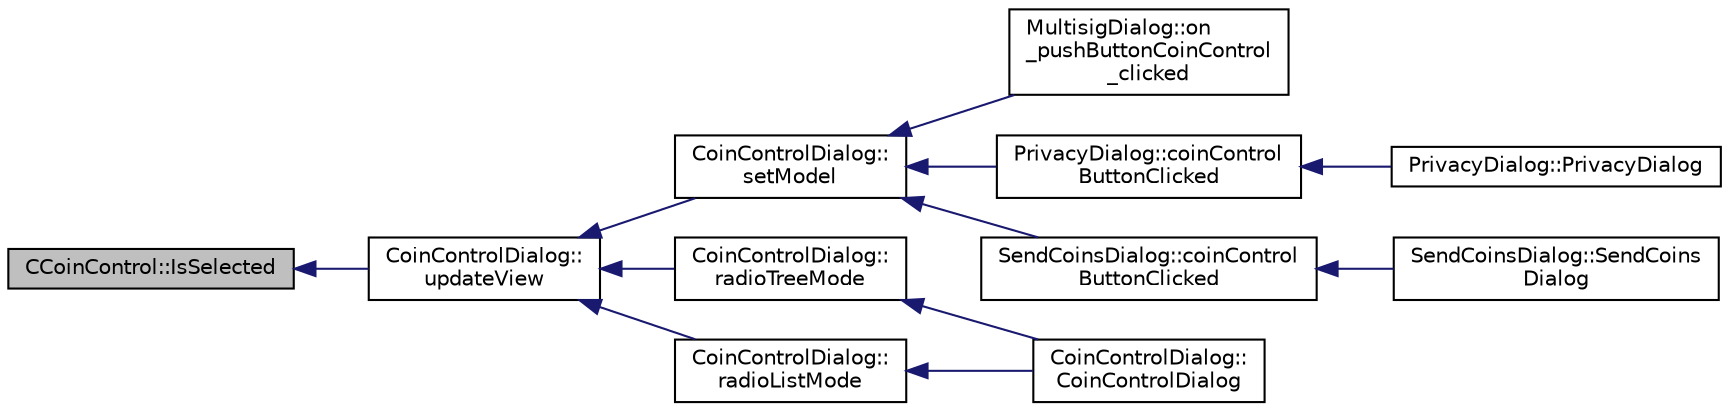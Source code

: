 digraph "CCoinControl::IsSelected"
{
  edge [fontname="Helvetica",fontsize="10",labelfontname="Helvetica",labelfontsize="10"];
  node [fontname="Helvetica",fontsize="10",shape=record];
  rankdir="LR";
  Node7 [label="CCoinControl::IsSelected",height=0.2,width=0.4,color="black", fillcolor="grey75", style="filled", fontcolor="black"];
  Node7 -> Node8 [dir="back",color="midnightblue",fontsize="10",style="solid",fontname="Helvetica"];
  Node8 [label="CoinControlDialog::\lupdateView",height=0.2,width=0.4,color="black", fillcolor="white", style="filled",URL="$class_coin_control_dialog.html#aadea33050e5c1efd5eae8d2fcfa721f9"];
  Node8 -> Node9 [dir="back",color="midnightblue",fontsize="10",style="solid",fontname="Helvetica"];
  Node9 [label="CoinControlDialog::\lsetModel",height=0.2,width=0.4,color="black", fillcolor="white", style="filled",URL="$class_coin_control_dialog.html#a4c34a48574814089c54f763a22f5317a"];
  Node9 -> Node10 [dir="back",color="midnightblue",fontsize="10",style="solid",fontname="Helvetica"];
  Node10 [label="MultisigDialog::on\l_pushButtonCoinControl\l_clicked",height=0.2,width=0.4,color="black", fillcolor="white", style="filled",URL="$class_multisig_dialog.html#a3d21b360d294040f947ce6cc685dfdfa"];
  Node9 -> Node11 [dir="back",color="midnightblue",fontsize="10",style="solid",fontname="Helvetica"];
  Node11 [label="PrivacyDialog::coinControl\lButtonClicked",height=0.2,width=0.4,color="black", fillcolor="white", style="filled",URL="$class_privacy_dialog.html#a16488c5d2fb41caedb18e9a6c1a376bb"];
  Node11 -> Node12 [dir="back",color="midnightblue",fontsize="10",style="solid",fontname="Helvetica"];
  Node12 [label="PrivacyDialog::PrivacyDialog",height=0.2,width=0.4,color="black", fillcolor="white", style="filled",URL="$class_privacy_dialog.html#ab7308b7ed5782dfa26fb1f216385207c"];
  Node9 -> Node13 [dir="back",color="midnightblue",fontsize="10",style="solid",fontname="Helvetica"];
  Node13 [label="SendCoinsDialog::coinControl\lButtonClicked",height=0.2,width=0.4,color="black", fillcolor="white", style="filled",URL="$class_send_coins_dialog.html#a59d757d9e4bea5b380eb480fd79cfb49"];
  Node13 -> Node14 [dir="back",color="midnightblue",fontsize="10",style="solid",fontname="Helvetica"];
  Node14 [label="SendCoinsDialog::SendCoins\lDialog",height=0.2,width=0.4,color="black", fillcolor="white", style="filled",URL="$class_send_coins_dialog.html#a0df5bc29d1df68eda44826651afc595f"];
  Node8 -> Node15 [dir="back",color="midnightblue",fontsize="10",style="solid",fontname="Helvetica"];
  Node15 [label="CoinControlDialog::\lradioTreeMode",height=0.2,width=0.4,color="black", fillcolor="white", style="filled",URL="$class_coin_control_dialog.html#a1990d478f3ffba666c358a4f1bd395ec"];
  Node15 -> Node16 [dir="back",color="midnightblue",fontsize="10",style="solid",fontname="Helvetica"];
  Node16 [label="CoinControlDialog::\lCoinControlDialog",height=0.2,width=0.4,color="black", fillcolor="white", style="filled",URL="$class_coin_control_dialog.html#a8eafb58ed1c5668af9a4890704136671"];
  Node8 -> Node17 [dir="back",color="midnightblue",fontsize="10",style="solid",fontname="Helvetica"];
  Node17 [label="CoinControlDialog::\lradioListMode",height=0.2,width=0.4,color="black", fillcolor="white", style="filled",URL="$class_coin_control_dialog.html#a775c6d290cb63667a434b09072094533"];
  Node17 -> Node16 [dir="back",color="midnightblue",fontsize="10",style="solid",fontname="Helvetica"];
}
